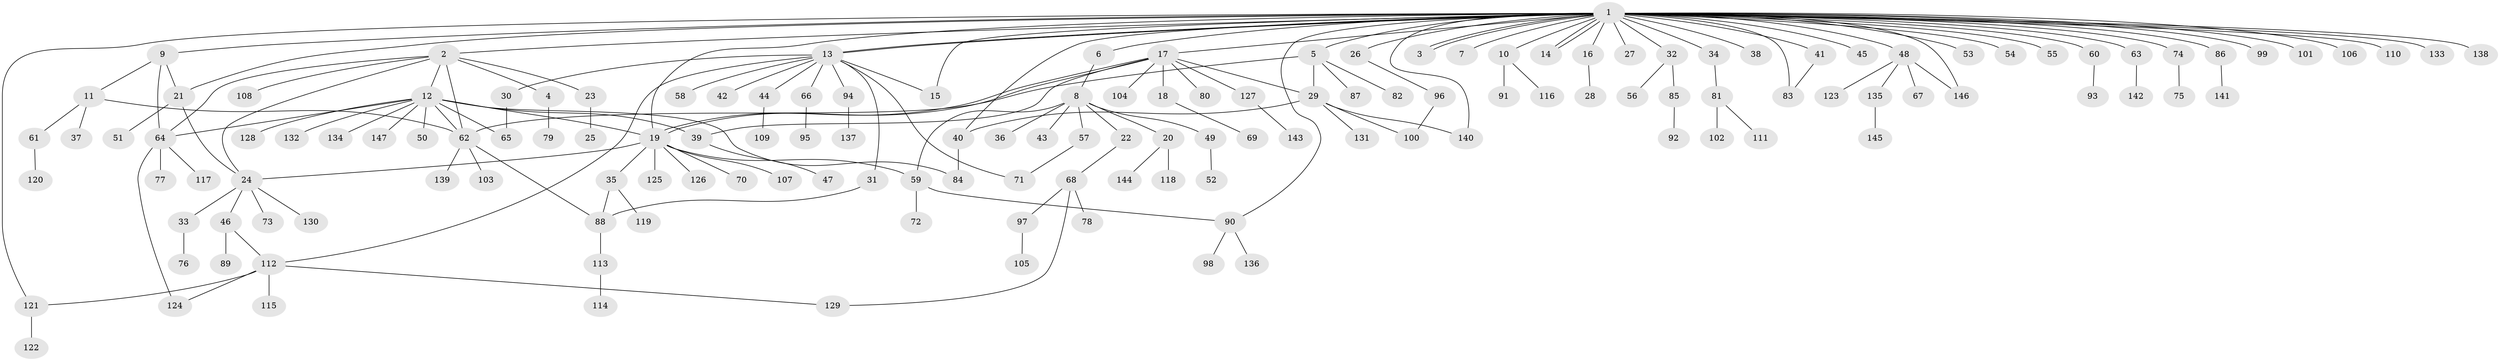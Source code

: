 // coarse degree distribution, {39: 0.009708737864077669, 7: 0.02912621359223301, 1: 0.5242718446601942, 4: 0.038834951456310676, 2: 0.2524271844660194, 3: 0.06796116504854369, 11: 0.009708737864077669, 10: 0.009708737864077669, 9: 0.009708737864077669, 6: 0.019417475728155338, 5: 0.02912621359223301}
// Generated by graph-tools (version 1.1) at 2025/50/03/04/25 22:50:08]
// undirected, 147 vertices, 179 edges
graph export_dot {
  node [color=gray90,style=filled];
  1;
  2;
  3;
  4;
  5;
  6;
  7;
  8;
  9;
  10;
  11;
  12;
  13;
  14;
  15;
  16;
  17;
  18;
  19;
  20;
  21;
  22;
  23;
  24;
  25;
  26;
  27;
  28;
  29;
  30;
  31;
  32;
  33;
  34;
  35;
  36;
  37;
  38;
  39;
  40;
  41;
  42;
  43;
  44;
  45;
  46;
  47;
  48;
  49;
  50;
  51;
  52;
  53;
  54;
  55;
  56;
  57;
  58;
  59;
  60;
  61;
  62;
  63;
  64;
  65;
  66;
  67;
  68;
  69;
  70;
  71;
  72;
  73;
  74;
  75;
  76;
  77;
  78;
  79;
  80;
  81;
  82;
  83;
  84;
  85;
  86;
  87;
  88;
  89;
  90;
  91;
  92;
  93;
  94;
  95;
  96;
  97;
  98;
  99;
  100;
  101;
  102;
  103;
  104;
  105;
  106;
  107;
  108;
  109;
  110;
  111;
  112;
  113;
  114;
  115;
  116;
  117;
  118;
  119;
  120;
  121;
  122;
  123;
  124;
  125;
  126;
  127;
  128;
  129;
  130;
  131;
  132;
  133;
  134;
  135;
  136;
  137;
  138;
  139;
  140;
  141;
  142;
  143;
  144;
  145;
  146;
  147;
  1 -- 2;
  1 -- 3;
  1 -- 3;
  1 -- 5;
  1 -- 6;
  1 -- 7;
  1 -- 9;
  1 -- 10;
  1 -- 13;
  1 -- 13;
  1 -- 14;
  1 -- 14;
  1 -- 15;
  1 -- 16;
  1 -- 17;
  1 -- 19;
  1 -- 21;
  1 -- 26;
  1 -- 27;
  1 -- 32;
  1 -- 34;
  1 -- 38;
  1 -- 40;
  1 -- 41;
  1 -- 45;
  1 -- 48;
  1 -- 53;
  1 -- 54;
  1 -- 55;
  1 -- 60;
  1 -- 63;
  1 -- 74;
  1 -- 83;
  1 -- 86;
  1 -- 90;
  1 -- 99;
  1 -- 101;
  1 -- 106;
  1 -- 110;
  1 -- 121;
  1 -- 133;
  1 -- 138;
  1 -- 140;
  1 -- 146;
  2 -- 4;
  2 -- 12;
  2 -- 23;
  2 -- 24;
  2 -- 62;
  2 -- 64;
  2 -- 108;
  4 -- 79;
  5 -- 29;
  5 -- 62;
  5 -- 82;
  5 -- 87;
  6 -- 8;
  8 -- 20;
  8 -- 22;
  8 -- 36;
  8 -- 43;
  8 -- 49;
  8 -- 57;
  8 -- 59;
  9 -- 11;
  9 -- 21;
  9 -- 64;
  10 -- 91;
  10 -- 116;
  11 -- 37;
  11 -- 61;
  11 -- 62;
  12 -- 19;
  12 -- 39;
  12 -- 50;
  12 -- 62;
  12 -- 64;
  12 -- 65;
  12 -- 84;
  12 -- 128;
  12 -- 132;
  12 -- 134;
  12 -- 147;
  13 -- 15;
  13 -- 30;
  13 -- 31;
  13 -- 42;
  13 -- 44;
  13 -- 58;
  13 -- 66;
  13 -- 71;
  13 -- 94;
  13 -- 112;
  16 -- 28;
  17 -- 18;
  17 -- 19;
  17 -- 19;
  17 -- 29;
  17 -- 39;
  17 -- 80;
  17 -- 104;
  17 -- 127;
  18 -- 69;
  19 -- 24;
  19 -- 35;
  19 -- 59;
  19 -- 70;
  19 -- 107;
  19 -- 125;
  19 -- 126;
  20 -- 118;
  20 -- 144;
  21 -- 24;
  21 -- 51;
  22 -- 68;
  23 -- 25;
  24 -- 33;
  24 -- 46;
  24 -- 73;
  24 -- 130;
  26 -- 96;
  29 -- 40;
  29 -- 100;
  29 -- 131;
  29 -- 140;
  30 -- 65;
  31 -- 88;
  32 -- 56;
  32 -- 85;
  33 -- 76;
  34 -- 81;
  35 -- 88;
  35 -- 119;
  39 -- 47;
  40 -- 84;
  41 -- 83;
  44 -- 109;
  46 -- 89;
  46 -- 112;
  48 -- 67;
  48 -- 123;
  48 -- 135;
  48 -- 146;
  49 -- 52;
  57 -- 71;
  59 -- 72;
  59 -- 90;
  60 -- 93;
  61 -- 120;
  62 -- 88;
  62 -- 103;
  62 -- 139;
  63 -- 142;
  64 -- 77;
  64 -- 117;
  64 -- 124;
  66 -- 95;
  68 -- 78;
  68 -- 97;
  68 -- 129;
  74 -- 75;
  81 -- 102;
  81 -- 111;
  85 -- 92;
  86 -- 141;
  88 -- 113;
  90 -- 98;
  90 -- 136;
  94 -- 137;
  96 -- 100;
  97 -- 105;
  112 -- 115;
  112 -- 121;
  112 -- 124;
  112 -- 129;
  113 -- 114;
  121 -- 122;
  127 -- 143;
  135 -- 145;
}

